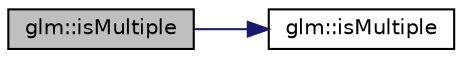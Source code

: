 digraph "glm::isMultiple"
{
 // LATEX_PDF_SIZE
  edge [fontname="Helvetica",fontsize="10",labelfontname="Helvetica",labelfontsize="10"];
  node [fontname="Helvetica",fontsize="10",shape=record];
  rankdir="LR";
  Node1 [label="glm::isMultiple",height=0.2,width=0.4,color="black", fillcolor="grey75", style="filled", fontcolor="black",tooltip=" "];
  Node1 -> Node2 [color="midnightblue",fontsize="10",style="solid",fontname="Helvetica"];
  Node2 [label="glm::isMultiple",height=0.2,width=0.4,color="black", fillcolor="white", style="filled",URL="$group__gtc__round.html#gaf7444a7b2eb524f373463ceba76b9326",tooltip=" "];
}
